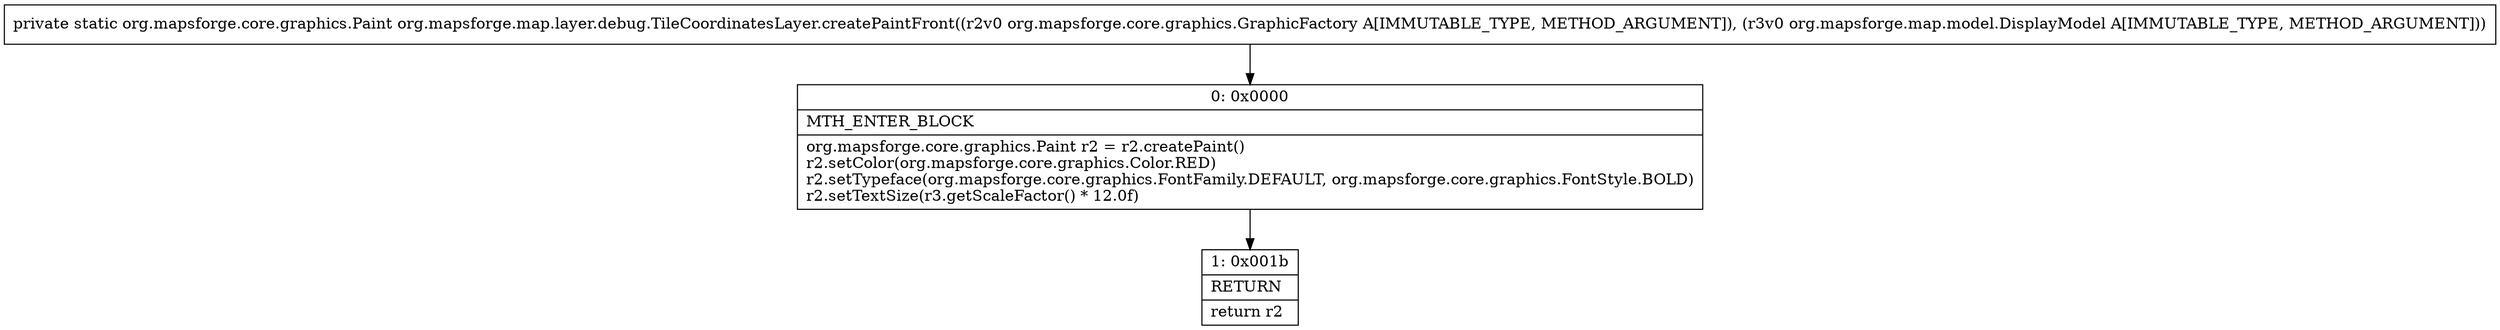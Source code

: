 digraph "CFG fororg.mapsforge.map.layer.debug.TileCoordinatesLayer.createPaintFront(Lorg\/mapsforge\/core\/graphics\/GraphicFactory;Lorg\/mapsforge\/map\/model\/DisplayModel;)Lorg\/mapsforge\/core\/graphics\/Paint;" {
Node_0 [shape=record,label="{0\:\ 0x0000|MTH_ENTER_BLOCK\l|org.mapsforge.core.graphics.Paint r2 = r2.createPaint()\lr2.setColor(org.mapsforge.core.graphics.Color.RED)\lr2.setTypeface(org.mapsforge.core.graphics.FontFamily.DEFAULT, org.mapsforge.core.graphics.FontStyle.BOLD)\lr2.setTextSize(r3.getScaleFactor() * 12.0f)\l}"];
Node_1 [shape=record,label="{1\:\ 0x001b|RETURN\l|return r2\l}"];
MethodNode[shape=record,label="{private static org.mapsforge.core.graphics.Paint org.mapsforge.map.layer.debug.TileCoordinatesLayer.createPaintFront((r2v0 org.mapsforge.core.graphics.GraphicFactory A[IMMUTABLE_TYPE, METHOD_ARGUMENT]), (r3v0 org.mapsforge.map.model.DisplayModel A[IMMUTABLE_TYPE, METHOD_ARGUMENT])) }"];
MethodNode -> Node_0;
Node_0 -> Node_1;
}

